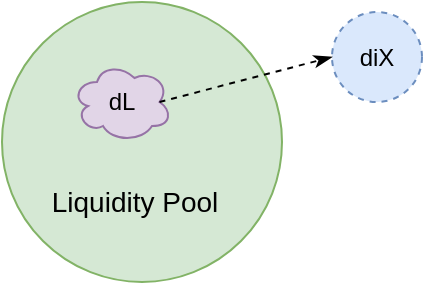 <mxfile version="22.0.4" type="device">
  <diagram name="Page-1" id="ZdXn2VTpGKBQTrUOrqVS">
    <mxGraphModel dx="1558" dy="924" grid="1" gridSize="10" guides="1" tooltips="1" connect="1" arrows="1" fold="1" page="1" pageScale="1" pageWidth="850" pageHeight="1100" math="0" shadow="0">
      <root>
        <mxCell id="0" />
        <mxCell id="1" parent="0" />
        <mxCell id="y6F0W59Wb2HbK9nUB39n-1" value="" style="ellipse;whiteSpace=wrap;html=1;aspect=fixed;fillColor=#d5e8d4;strokeColor=#82b366;" parent="1" vertex="1">
          <mxGeometry x="275" y="160" width="140" height="140" as="geometry" />
        </mxCell>
        <mxCell id="y6F0W59Wb2HbK9nUB39n-22" value="dL" style="ellipse;shape=cloud;whiteSpace=wrap;html=1;fillColor=#e1d5e7;strokeColor=#9673a6;" parent="1" vertex="1">
          <mxGeometry x="310" y="190" width="50" height="40" as="geometry" />
        </mxCell>
        <mxCell id="y6F0W59Wb2HbK9nUB39n-29" value="diX" style="ellipse;whiteSpace=wrap;html=1;aspect=fixed;dashed=1;fillColor=#dae8fc;strokeColor=#6c8ebf;" parent="1" vertex="1">
          <mxGeometry x="440" y="165" width="45" height="45" as="geometry" />
        </mxCell>
        <mxCell id="y6F0W59Wb2HbK9nUB39n-34" value="" style="endArrow=classicThin;dashed=1;html=1;rounded=0;exitX=0.875;exitY=0.5;exitDx=0;exitDy=0;exitPerimeter=0;entryX=0;entryY=0.5;entryDx=0;entryDy=0;endFill=1;" parent="1" source="y6F0W59Wb2HbK9nUB39n-22" target="y6F0W59Wb2HbK9nUB39n-29" edge="1">
          <mxGeometry width="50" height="50" relative="1" as="geometry">
            <mxPoint x="490" y="470" as="sourcePoint" />
            <mxPoint x="540" y="420" as="targetPoint" />
          </mxGeometry>
        </mxCell>
        <mxCell id="y6F0W59Wb2HbK9nUB39n-41" value="&lt;font style=&quot;font-size: 14px;&quot;&gt;Liquidity Pool&lt;/font&gt;" style="text;html=1;strokeColor=none;fillColor=none;align=center;verticalAlign=middle;whiteSpace=wrap;rounded=0;" parent="1" vertex="1">
          <mxGeometry x="275" y="240" width="132.5" height="40" as="geometry" />
        </mxCell>
      </root>
    </mxGraphModel>
  </diagram>
</mxfile>
